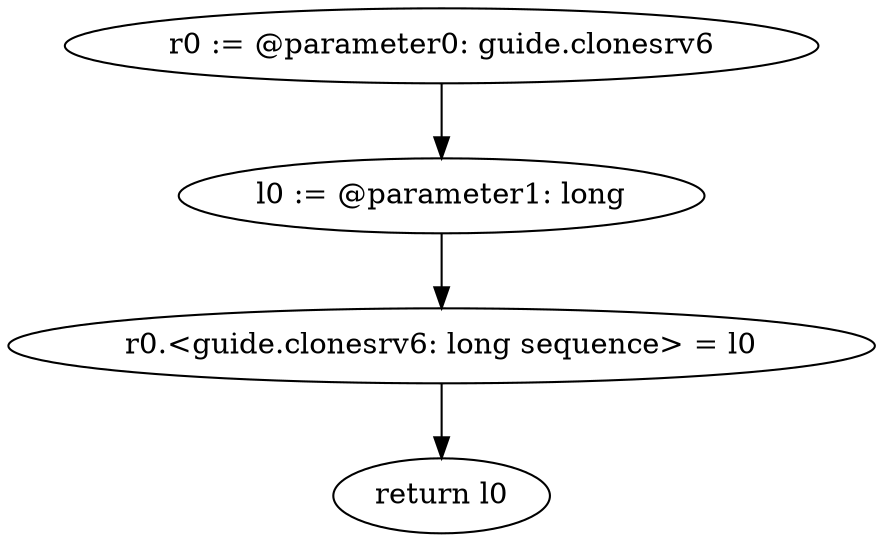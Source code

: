 digraph "unitGraph" {
    "r0 := @parameter0: guide.clonesrv6"
    "l0 := @parameter1: long"
    "r0.<guide.clonesrv6: long sequence> = l0"
    "return l0"
    "r0 := @parameter0: guide.clonesrv6"->"l0 := @parameter1: long";
    "l0 := @parameter1: long"->"r0.<guide.clonesrv6: long sequence> = l0";
    "r0.<guide.clonesrv6: long sequence> = l0"->"return l0";
}

